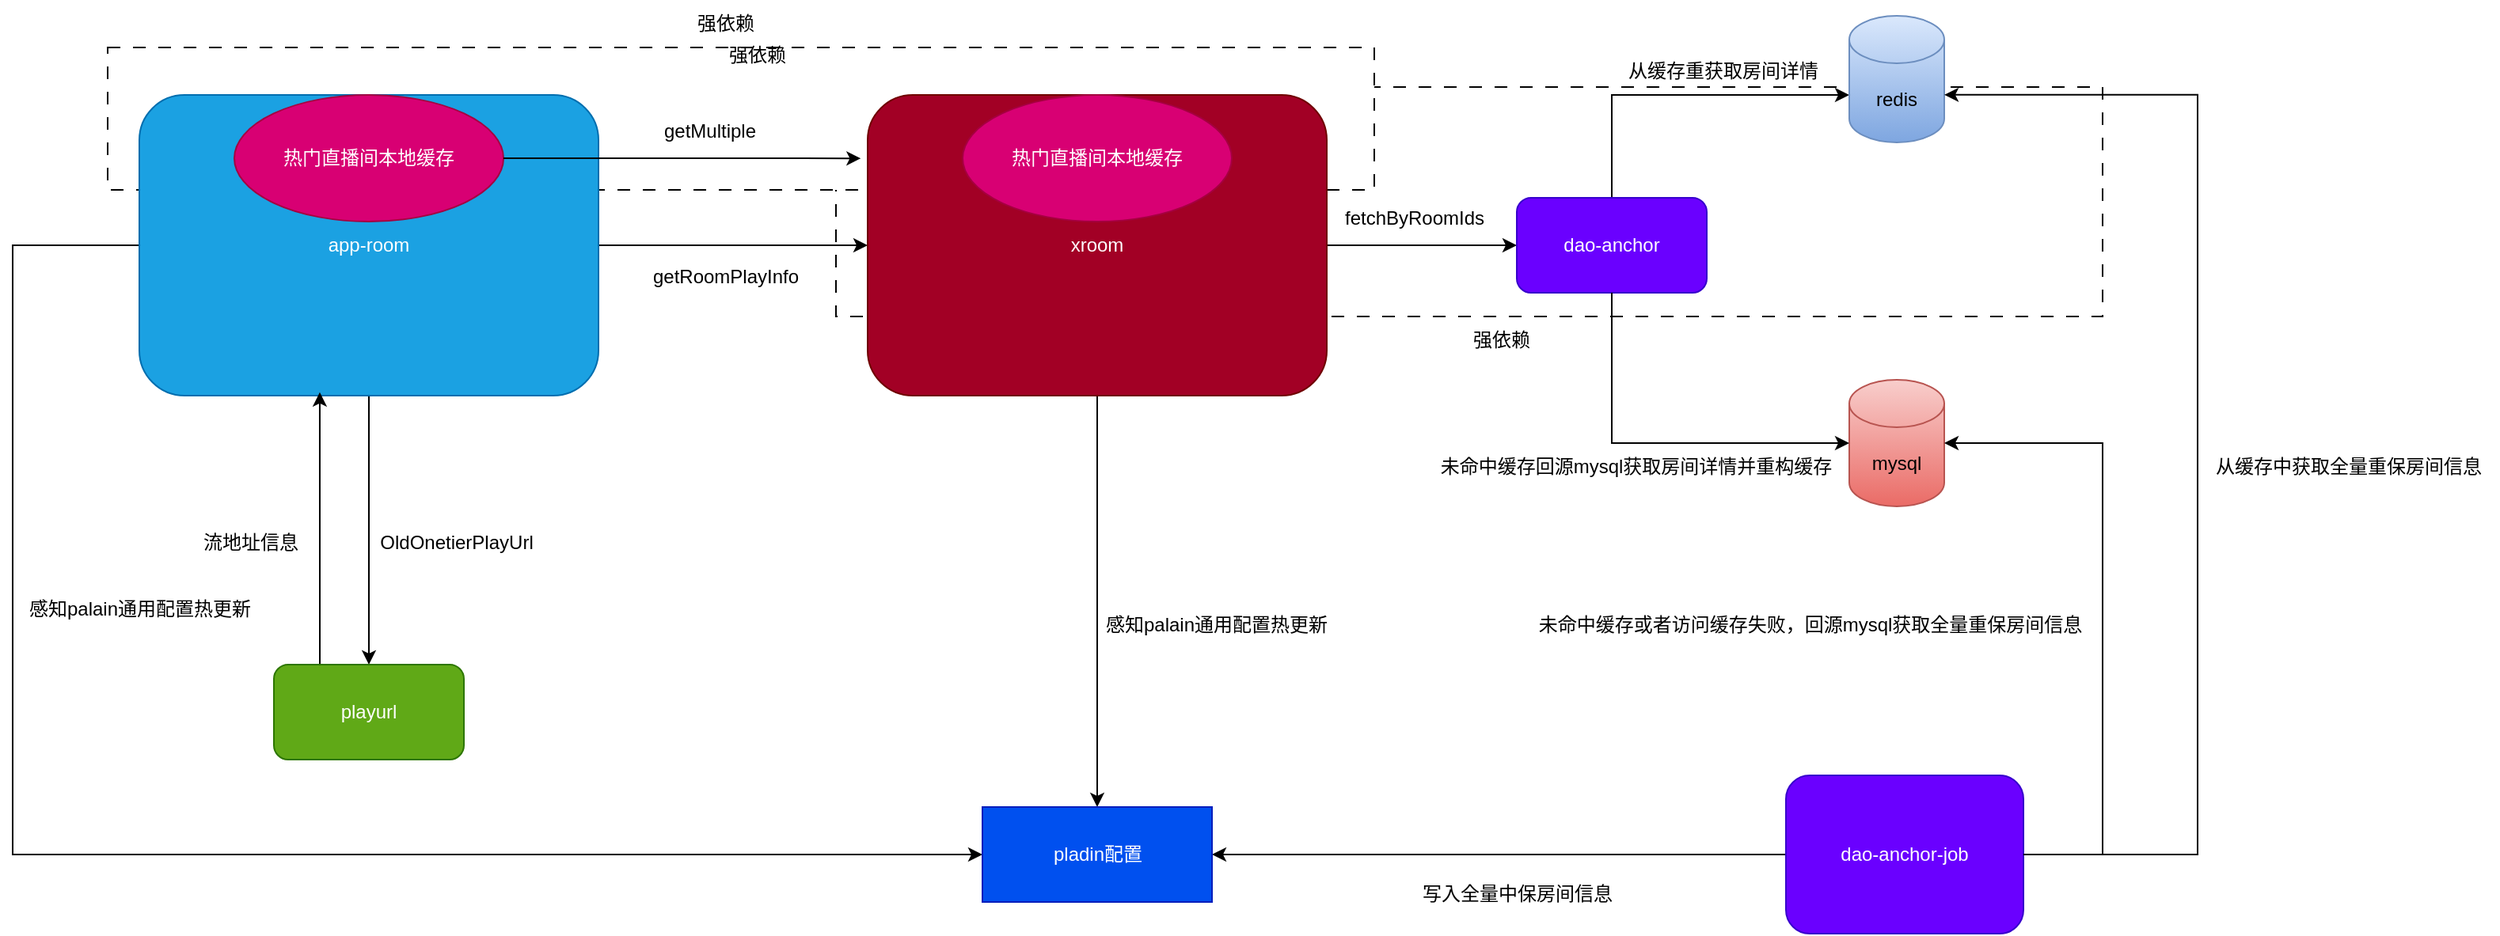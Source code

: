 <mxfile version="24.8.9">
  <diagram name="第 1 页" id="hYcbMMzOw_EGiqOW5Pq1">
    <mxGraphModel dx="1242" dy="785" grid="1" gridSize="10" guides="1" tooltips="1" connect="1" arrows="1" fold="1" page="1" pageScale="1" pageWidth="827" pageHeight="1169" math="0" shadow="0">
      <root>
        <mxCell id="0" />
        <mxCell id="1" parent="0" />
        <mxCell id="3hVCD0dzBG0p1aZ2ZSG7-27" value="" style="rounded=0;whiteSpace=wrap;html=1;dashed=1;dashPattern=8 8;" vertex="1" parent="1">
          <mxGeometry x="730" y="175" width="800" height="145" as="geometry" />
        </mxCell>
        <mxCell id="3hVCD0dzBG0p1aZ2ZSG7-25" value="" style="rounded=0;whiteSpace=wrap;html=1;dashed=1;dashPattern=8 8;" vertex="1" parent="1">
          <mxGeometry x="270" y="150" width="800" height="90" as="geometry" />
        </mxCell>
        <mxCell id="3hVCD0dzBG0p1aZ2ZSG7-2" style="edgeStyle=orthogonalEdgeStyle;rounded=0;orthogonalLoop=1;jettySize=auto;html=1;entryX=0.5;entryY=0;entryDx=0;entryDy=0;" edge="1" parent="1" source="3hVCD0dzBG0p1aZ2ZSG7-1" target="3hVCD0dzBG0p1aZ2ZSG7-3">
          <mxGeometry relative="1" as="geometry">
            <mxPoint x="435" y="530" as="targetPoint" />
          </mxGeometry>
        </mxCell>
        <mxCell id="3hVCD0dzBG0p1aZ2ZSG7-9" style="edgeStyle=orthogonalEdgeStyle;rounded=0;orthogonalLoop=1;jettySize=auto;html=1;" edge="1" parent="1" source="3hVCD0dzBG0p1aZ2ZSG7-1" target="3hVCD0dzBG0p1aZ2ZSG7-5">
          <mxGeometry relative="1" as="geometry" />
        </mxCell>
        <mxCell id="3hVCD0dzBG0p1aZ2ZSG7-39" style="edgeStyle=orthogonalEdgeStyle;rounded=0;orthogonalLoop=1;jettySize=auto;html=1;entryX=0;entryY=0.5;entryDx=0;entryDy=0;" edge="1" parent="1" source="3hVCD0dzBG0p1aZ2ZSG7-1" target="3hVCD0dzBG0p1aZ2ZSG7-36">
          <mxGeometry relative="1" as="geometry">
            <Array as="points">
              <mxPoint x="210" y="275" />
              <mxPoint x="210" y="660" />
            </Array>
          </mxGeometry>
        </mxCell>
        <mxCell id="3hVCD0dzBG0p1aZ2ZSG7-1" value="app-room" style="rounded=1;whiteSpace=wrap;html=1;fillColor=#1ba1e2;fontColor=#ffffff;strokeColor=#006EAF;" vertex="1" parent="1">
          <mxGeometry x="290" y="180" width="290" height="190" as="geometry" />
        </mxCell>
        <mxCell id="3hVCD0dzBG0p1aZ2ZSG7-23" style="edgeStyle=orthogonalEdgeStyle;rounded=0;orthogonalLoop=1;jettySize=auto;html=1;exitX=0.25;exitY=0;exitDx=0;exitDy=0;entryX=0.393;entryY=0.989;entryDx=0;entryDy=0;entryPerimeter=0;" edge="1" parent="1" source="3hVCD0dzBG0p1aZ2ZSG7-3" target="3hVCD0dzBG0p1aZ2ZSG7-1">
          <mxGeometry relative="1" as="geometry">
            <mxPoint x="405" y="380" as="targetPoint" />
            <Array as="points">
              <mxPoint x="404" y="540" />
            </Array>
          </mxGeometry>
        </mxCell>
        <mxCell id="3hVCD0dzBG0p1aZ2ZSG7-3" value="playurl" style="rounded=1;whiteSpace=wrap;html=1;fillColor=#60a917;fontColor=#ffffff;strokeColor=#2D7600;" vertex="1" parent="1">
          <mxGeometry x="375" y="540" width="120" height="60" as="geometry" />
        </mxCell>
        <mxCell id="3hVCD0dzBG0p1aZ2ZSG7-4" value="热门直播间本地缓存" style="ellipse;whiteSpace=wrap;html=1;fillColor=#d80073;fontColor=#ffffff;strokeColor=#A50040;" vertex="1" parent="1">
          <mxGeometry x="350" y="180" width="170" height="80" as="geometry" />
        </mxCell>
        <mxCell id="3hVCD0dzBG0p1aZ2ZSG7-13" style="edgeStyle=orthogonalEdgeStyle;rounded=0;orthogonalLoop=1;jettySize=auto;html=1;entryX=0;entryY=0.5;entryDx=0;entryDy=0;" edge="1" parent="1" source="3hVCD0dzBG0p1aZ2ZSG7-5" target="3hVCD0dzBG0p1aZ2ZSG7-11">
          <mxGeometry relative="1" as="geometry" />
        </mxCell>
        <mxCell id="3hVCD0dzBG0p1aZ2ZSG7-40" style="edgeStyle=orthogonalEdgeStyle;rounded=0;orthogonalLoop=1;jettySize=auto;html=1;" edge="1" parent="1" source="3hVCD0dzBG0p1aZ2ZSG7-5" target="3hVCD0dzBG0p1aZ2ZSG7-36">
          <mxGeometry relative="1" as="geometry" />
        </mxCell>
        <mxCell id="3hVCD0dzBG0p1aZ2ZSG7-5" value="xroom" style="rounded=1;whiteSpace=wrap;html=1;fillColor=#a20025;fontColor=#ffffff;strokeColor=#6F0000;" vertex="1" parent="1">
          <mxGeometry x="750" y="180" width="290" height="190" as="geometry" />
        </mxCell>
        <mxCell id="3hVCD0dzBG0p1aZ2ZSG7-6" style="edgeStyle=orthogonalEdgeStyle;rounded=0;orthogonalLoop=1;jettySize=auto;html=1;exitX=1;exitY=0.5;exitDx=0;exitDy=0;entryX=-0.015;entryY=0.211;entryDx=0;entryDy=0;entryPerimeter=0;" edge="1" parent="1" source="3hVCD0dzBG0p1aZ2ZSG7-4" target="3hVCD0dzBG0p1aZ2ZSG7-5">
          <mxGeometry relative="1" as="geometry" />
        </mxCell>
        <mxCell id="3hVCD0dzBG0p1aZ2ZSG7-7" value="热门直播间本地缓存" style="ellipse;whiteSpace=wrap;html=1;fillColor=#d80073;fontColor=#ffffff;strokeColor=#A50040;" vertex="1" parent="1">
          <mxGeometry x="810" y="180" width="170" height="80" as="geometry" />
        </mxCell>
        <mxCell id="3hVCD0dzBG0p1aZ2ZSG7-8" value="getMultiple" style="text;html=1;align=center;verticalAlign=middle;resizable=0;points=[];autosize=1;strokeColor=none;fillColor=none;" vertex="1" parent="1">
          <mxGeometry x="610" y="188" width="80" height="30" as="geometry" />
        </mxCell>
        <mxCell id="3hVCD0dzBG0p1aZ2ZSG7-10" value="getRoomPlayInfo" style="text;html=1;align=center;verticalAlign=middle;resizable=0;points=[];autosize=1;strokeColor=none;fillColor=none;" vertex="1" parent="1">
          <mxGeometry x="600" y="280" width="120" height="30" as="geometry" />
        </mxCell>
        <mxCell id="3hVCD0dzBG0p1aZ2ZSG7-15" style="edgeStyle=orthogonalEdgeStyle;rounded=0;orthogonalLoop=1;jettySize=auto;html=1;exitX=0.5;exitY=0;exitDx=0;exitDy=0;" edge="1" parent="1" source="3hVCD0dzBG0p1aZ2ZSG7-11" target="3hVCD0dzBG0p1aZ2ZSG7-14">
          <mxGeometry relative="1" as="geometry">
            <Array as="points">
              <mxPoint x="1220" y="180" />
            </Array>
          </mxGeometry>
        </mxCell>
        <mxCell id="3hVCD0dzBG0p1aZ2ZSG7-11" value="dao-anchor" style="rounded=1;whiteSpace=wrap;html=1;fillColor=#6a00ff;fontColor=#ffffff;strokeColor=#3700CC;" vertex="1" parent="1">
          <mxGeometry x="1160" y="245" width="120" height="60" as="geometry" />
        </mxCell>
        <mxCell id="3hVCD0dzBG0p1aZ2ZSG7-12" value="mysql" style="shape=cylinder3;whiteSpace=wrap;html=1;boundedLbl=1;backgroundOutline=1;size=15;fillColor=#f8cecc;strokeColor=#b85450;gradientColor=#ea6b66;" vertex="1" parent="1">
          <mxGeometry x="1370" y="360" width="60" height="80" as="geometry" />
        </mxCell>
        <mxCell id="3hVCD0dzBG0p1aZ2ZSG7-14" value="redis" style="shape=cylinder3;whiteSpace=wrap;html=1;boundedLbl=1;backgroundOutline=1;size=15;fillColor=#dae8fc;gradientColor=#7ea6e0;strokeColor=#6c8ebf;" vertex="1" parent="1">
          <mxGeometry x="1370" y="130" width="60" height="80" as="geometry" />
        </mxCell>
        <mxCell id="3hVCD0dzBG0p1aZ2ZSG7-18" value="fetchByRoomIds" style="text;html=1;align=center;verticalAlign=middle;resizable=0;points=[];autosize=1;strokeColor=none;fillColor=none;" vertex="1" parent="1">
          <mxGeometry x="1040" y="243" width="110" height="30" as="geometry" />
        </mxCell>
        <mxCell id="3hVCD0dzBG0p1aZ2ZSG7-19" style="edgeStyle=orthogonalEdgeStyle;rounded=0;orthogonalLoop=1;jettySize=auto;html=1;entryX=0;entryY=0.5;entryDx=0;entryDy=0;entryPerimeter=0;" edge="1" parent="1" source="3hVCD0dzBG0p1aZ2ZSG7-11" target="3hVCD0dzBG0p1aZ2ZSG7-12">
          <mxGeometry relative="1" as="geometry">
            <Array as="points">
              <mxPoint x="1220" y="400" />
              <mxPoint x="1350" y="400" />
            </Array>
          </mxGeometry>
        </mxCell>
        <mxCell id="3hVCD0dzBG0p1aZ2ZSG7-20" value="从缓存重获取房间详情" style="text;html=1;align=center;verticalAlign=middle;resizable=0;points=[];autosize=1;strokeColor=none;fillColor=none;" vertex="1" parent="1">
          <mxGeometry x="1220" y="150" width="140" height="30" as="geometry" />
        </mxCell>
        <mxCell id="3hVCD0dzBG0p1aZ2ZSG7-21" value="未命中缓存回源mysql获取房间详情并重构缓存" style="text;html=1;align=center;verticalAlign=middle;resizable=0;points=[];autosize=1;strokeColor=none;fillColor=none;" vertex="1" parent="1">
          <mxGeometry x="1100" y="400" width="270" height="30" as="geometry" />
        </mxCell>
        <mxCell id="3hVCD0dzBG0p1aZ2ZSG7-22" value="OldOnetierPlayUrl" style="text;html=1;align=center;verticalAlign=middle;resizable=0;points=[];autosize=1;strokeColor=none;fillColor=none;" vertex="1" parent="1">
          <mxGeometry x="430" y="448" width="120" height="30" as="geometry" />
        </mxCell>
        <mxCell id="3hVCD0dzBG0p1aZ2ZSG7-24" value="流地址信息" style="text;html=1;align=center;verticalAlign=middle;resizable=0;points=[];autosize=1;strokeColor=none;fillColor=none;" vertex="1" parent="1">
          <mxGeometry x="320" y="448" width="80" height="30" as="geometry" />
        </mxCell>
        <mxCell id="3hVCD0dzBG0p1aZ2ZSG7-26" value="强依赖" style="text;html=1;align=center;verticalAlign=middle;resizable=0;points=[];autosize=1;strokeColor=none;fillColor=none;" vertex="1" parent="1">
          <mxGeometry x="630" y="120" width="60" height="30" as="geometry" />
        </mxCell>
        <mxCell id="3hVCD0dzBG0p1aZ2ZSG7-28" value="强依赖" style="text;html=1;align=center;verticalAlign=middle;resizable=0;points=[];autosize=1;strokeColor=none;fillColor=none;" vertex="1" parent="1">
          <mxGeometry x="1120" y="320" width="60" height="30" as="geometry" />
        </mxCell>
        <mxCell id="3hVCD0dzBG0p1aZ2ZSG7-37" style="edgeStyle=orthogonalEdgeStyle;rounded=0;orthogonalLoop=1;jettySize=auto;html=1;entryX=1;entryY=0.5;entryDx=0;entryDy=0;" edge="1" parent="1" source="3hVCD0dzBG0p1aZ2ZSG7-29" target="3hVCD0dzBG0p1aZ2ZSG7-36">
          <mxGeometry relative="1" as="geometry" />
        </mxCell>
        <mxCell id="3hVCD0dzBG0p1aZ2ZSG7-29" value="dao-anchor-job" style="rounded=1;whiteSpace=wrap;html=1;fillColor=#6a00ff;fontColor=#ffffff;strokeColor=#3700CC;" vertex="1" parent="1">
          <mxGeometry x="1330" y="610" width="150" height="100" as="geometry" />
        </mxCell>
        <mxCell id="3hVCD0dzBG0p1aZ2ZSG7-30" style="edgeStyle=orthogonalEdgeStyle;rounded=0;orthogonalLoop=1;jettySize=auto;html=1;entryX=1;entryY=0.5;entryDx=0;entryDy=0;entryPerimeter=0;" edge="1" parent="1" source="3hVCD0dzBG0p1aZ2ZSG7-29" target="3hVCD0dzBG0p1aZ2ZSG7-12">
          <mxGeometry relative="1" as="geometry">
            <Array as="points">
              <mxPoint x="1530" y="660" />
              <mxPoint x="1530" y="400" />
            </Array>
          </mxGeometry>
        </mxCell>
        <mxCell id="3hVCD0dzBG0p1aZ2ZSG7-32" style="edgeStyle=orthogonalEdgeStyle;rounded=0;orthogonalLoop=1;jettySize=auto;html=1;entryX=0.875;entryY=0.034;entryDx=0;entryDy=0;entryPerimeter=0;" edge="1" parent="1" source="3hVCD0dzBG0p1aZ2ZSG7-29" target="3hVCD0dzBG0p1aZ2ZSG7-27">
          <mxGeometry relative="1" as="geometry">
            <Array as="points">
              <mxPoint x="1590" y="660" />
              <mxPoint x="1590" y="180" />
            </Array>
          </mxGeometry>
        </mxCell>
        <mxCell id="3hVCD0dzBG0p1aZ2ZSG7-33" value="从缓存中获取全量重保房间信息" style="text;html=1;align=center;verticalAlign=middle;resizable=0;points=[];autosize=1;strokeColor=none;fillColor=none;" vertex="1" parent="1">
          <mxGeometry x="1590" y="400" width="190" height="30" as="geometry" />
        </mxCell>
        <mxCell id="3hVCD0dzBG0p1aZ2ZSG7-34" value="强依赖" style="text;html=1;align=center;verticalAlign=middle;resizable=0;points=[];autosize=1;strokeColor=none;fillColor=none;" vertex="1" parent="1">
          <mxGeometry x="650" y="140" width="60" height="30" as="geometry" />
        </mxCell>
        <mxCell id="3hVCD0dzBG0p1aZ2ZSG7-35" value="未命中缓存或者访问缓存失败，回源mysql获取全量重保房间信息" style="text;html=1;align=center;verticalAlign=middle;resizable=0;points=[];autosize=1;strokeColor=none;fillColor=none;" vertex="1" parent="1">
          <mxGeometry x="1160" y="500" width="370" height="30" as="geometry" />
        </mxCell>
        <mxCell id="3hVCD0dzBG0p1aZ2ZSG7-36" value="pladin配置" style="rounded=0;whiteSpace=wrap;html=1;fillColor=#0050ef;fontColor=#ffffff;strokeColor=#001DBC;" vertex="1" parent="1">
          <mxGeometry x="822.5" y="630" width="145" height="60" as="geometry" />
        </mxCell>
        <mxCell id="3hVCD0dzBG0p1aZ2ZSG7-38" value="写入全量中保房间信息" style="text;html=1;align=center;verticalAlign=middle;resizable=0;points=[];autosize=1;strokeColor=none;fillColor=none;" vertex="1" parent="1">
          <mxGeometry x="1090" y="670" width="140" height="30" as="geometry" />
        </mxCell>
        <mxCell id="3hVCD0dzBG0p1aZ2ZSG7-41" value="感知palain通用配置热更新" style="text;html=1;align=center;verticalAlign=middle;resizable=0;points=[];autosize=1;strokeColor=none;fillColor=none;" vertex="1" parent="1">
          <mxGeometry x="890" y="500" width="160" height="30" as="geometry" />
        </mxCell>
        <mxCell id="3hVCD0dzBG0p1aZ2ZSG7-42" value="感知palain通用配置热更新" style="text;html=1;align=center;verticalAlign=middle;resizable=0;points=[];autosize=1;strokeColor=none;fillColor=none;" vertex="1" parent="1">
          <mxGeometry x="210" y="490" width="160" height="30" as="geometry" />
        </mxCell>
      </root>
    </mxGraphModel>
  </diagram>
</mxfile>
